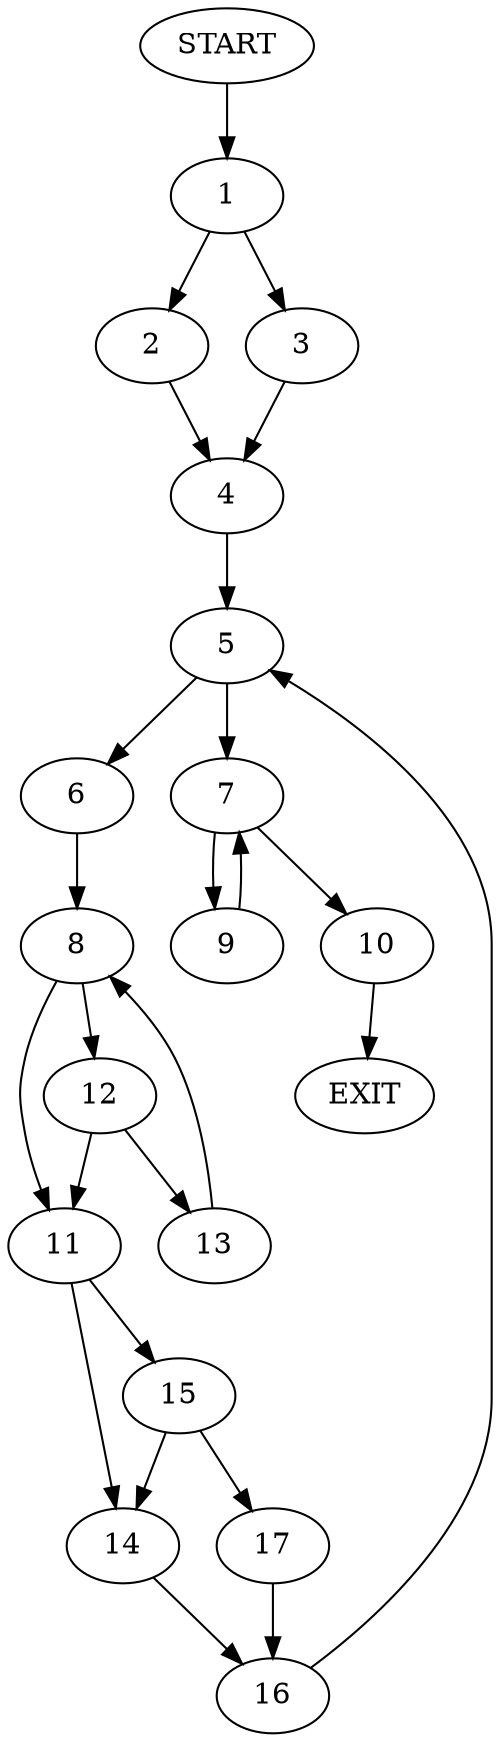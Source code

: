 digraph {
0 [label="START"]
18 [label="EXIT"]
0 -> 1
1 -> 2
1 -> 3
2 -> 4
3 -> 4
4 -> 5
5 -> 6
5 -> 7
6 -> 8
7 -> 9
7 -> 10
8 -> 11
8 -> 12
12 -> 11
12 -> 13
11 -> 14
11 -> 15
13 -> 8
14 -> 16
15 -> 14
15 -> 17
17 -> 16
16 -> 5
9 -> 7
10 -> 18
}
